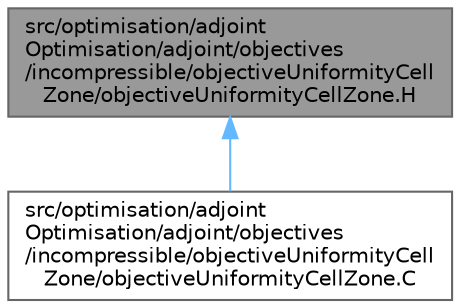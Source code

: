 digraph "src/optimisation/adjointOptimisation/adjoint/objectives/incompressible/objectiveUniformityCellZone/objectiveUniformityCellZone.H"
{
 // LATEX_PDF_SIZE
  bgcolor="transparent";
  edge [fontname=Helvetica,fontsize=10,labelfontname=Helvetica,labelfontsize=10];
  node [fontname=Helvetica,fontsize=10,shape=box,height=0.2,width=0.4];
  Node1 [id="Node000001",label="src/optimisation/adjoint\lOptimisation/adjoint/objectives\l/incompressible/objectiveUniformityCell\lZone/objectiveUniformityCellZone.H",height=0.2,width=0.4,color="gray40", fillcolor="grey60", style="filled", fontcolor="black",tooltip=" "];
  Node1 -> Node2 [id="edge1_Node000001_Node000002",dir="back",color="steelblue1",style="solid",tooltip=" "];
  Node2 [id="Node000002",label="src/optimisation/adjoint\lOptimisation/adjoint/objectives\l/incompressible/objectiveUniformityCell\lZone/objectiveUniformityCellZone.C",height=0.2,width=0.4,color="grey40", fillcolor="white", style="filled",URL="$objectiveUniformityCellZone_8C.html",tooltip=" "];
}
